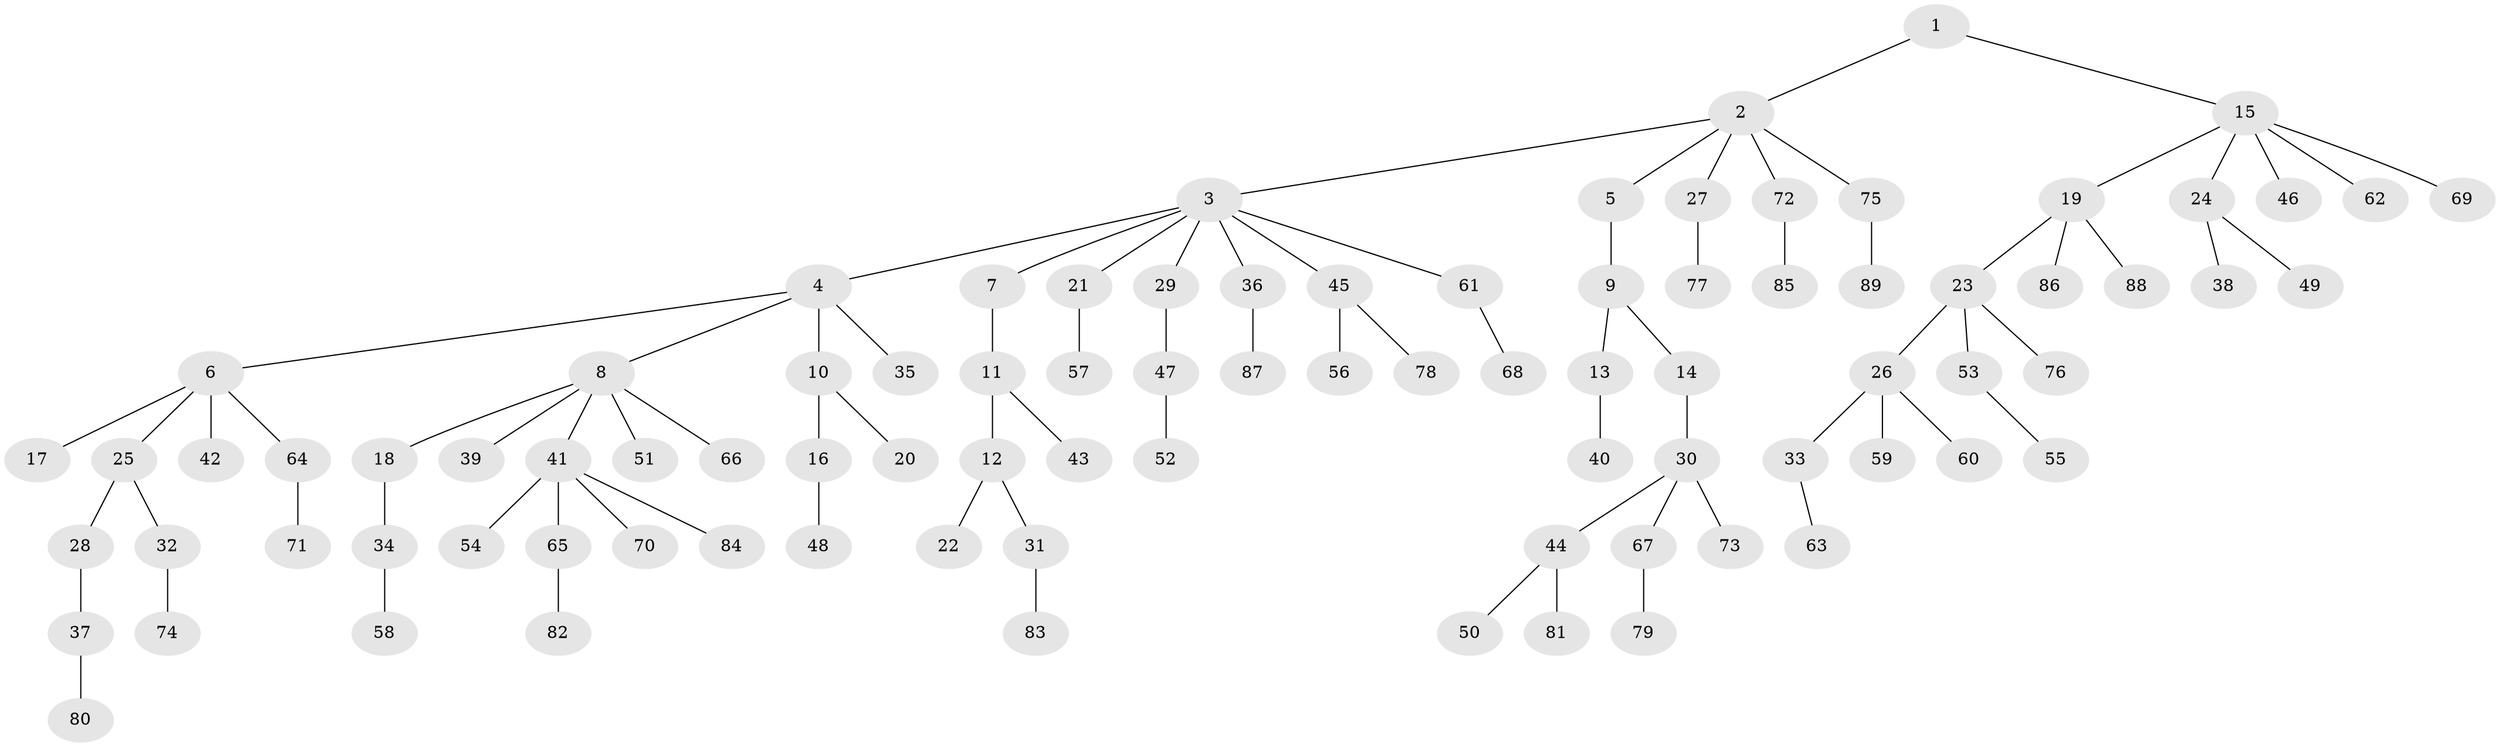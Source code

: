 // Generated by graph-tools (version 1.1) at 2025/53/03/09/25 04:53:42]
// undirected, 89 vertices, 88 edges
graph export_dot {
graph [start="1"]
  node [color=gray90,style=filled];
  1;
  2;
  3;
  4;
  5;
  6;
  7;
  8;
  9;
  10;
  11;
  12;
  13;
  14;
  15;
  16;
  17;
  18;
  19;
  20;
  21;
  22;
  23;
  24;
  25;
  26;
  27;
  28;
  29;
  30;
  31;
  32;
  33;
  34;
  35;
  36;
  37;
  38;
  39;
  40;
  41;
  42;
  43;
  44;
  45;
  46;
  47;
  48;
  49;
  50;
  51;
  52;
  53;
  54;
  55;
  56;
  57;
  58;
  59;
  60;
  61;
  62;
  63;
  64;
  65;
  66;
  67;
  68;
  69;
  70;
  71;
  72;
  73;
  74;
  75;
  76;
  77;
  78;
  79;
  80;
  81;
  82;
  83;
  84;
  85;
  86;
  87;
  88;
  89;
  1 -- 2;
  1 -- 15;
  2 -- 3;
  2 -- 5;
  2 -- 27;
  2 -- 72;
  2 -- 75;
  3 -- 4;
  3 -- 7;
  3 -- 21;
  3 -- 29;
  3 -- 36;
  3 -- 45;
  3 -- 61;
  4 -- 6;
  4 -- 8;
  4 -- 10;
  4 -- 35;
  5 -- 9;
  6 -- 17;
  6 -- 25;
  6 -- 42;
  6 -- 64;
  7 -- 11;
  8 -- 18;
  8 -- 39;
  8 -- 41;
  8 -- 51;
  8 -- 66;
  9 -- 13;
  9 -- 14;
  10 -- 16;
  10 -- 20;
  11 -- 12;
  11 -- 43;
  12 -- 22;
  12 -- 31;
  13 -- 40;
  14 -- 30;
  15 -- 19;
  15 -- 24;
  15 -- 46;
  15 -- 62;
  15 -- 69;
  16 -- 48;
  18 -- 34;
  19 -- 23;
  19 -- 86;
  19 -- 88;
  21 -- 57;
  23 -- 26;
  23 -- 53;
  23 -- 76;
  24 -- 38;
  24 -- 49;
  25 -- 28;
  25 -- 32;
  26 -- 33;
  26 -- 59;
  26 -- 60;
  27 -- 77;
  28 -- 37;
  29 -- 47;
  30 -- 44;
  30 -- 67;
  30 -- 73;
  31 -- 83;
  32 -- 74;
  33 -- 63;
  34 -- 58;
  36 -- 87;
  37 -- 80;
  41 -- 54;
  41 -- 65;
  41 -- 70;
  41 -- 84;
  44 -- 50;
  44 -- 81;
  45 -- 56;
  45 -- 78;
  47 -- 52;
  53 -- 55;
  61 -- 68;
  64 -- 71;
  65 -- 82;
  67 -- 79;
  72 -- 85;
  75 -- 89;
}
